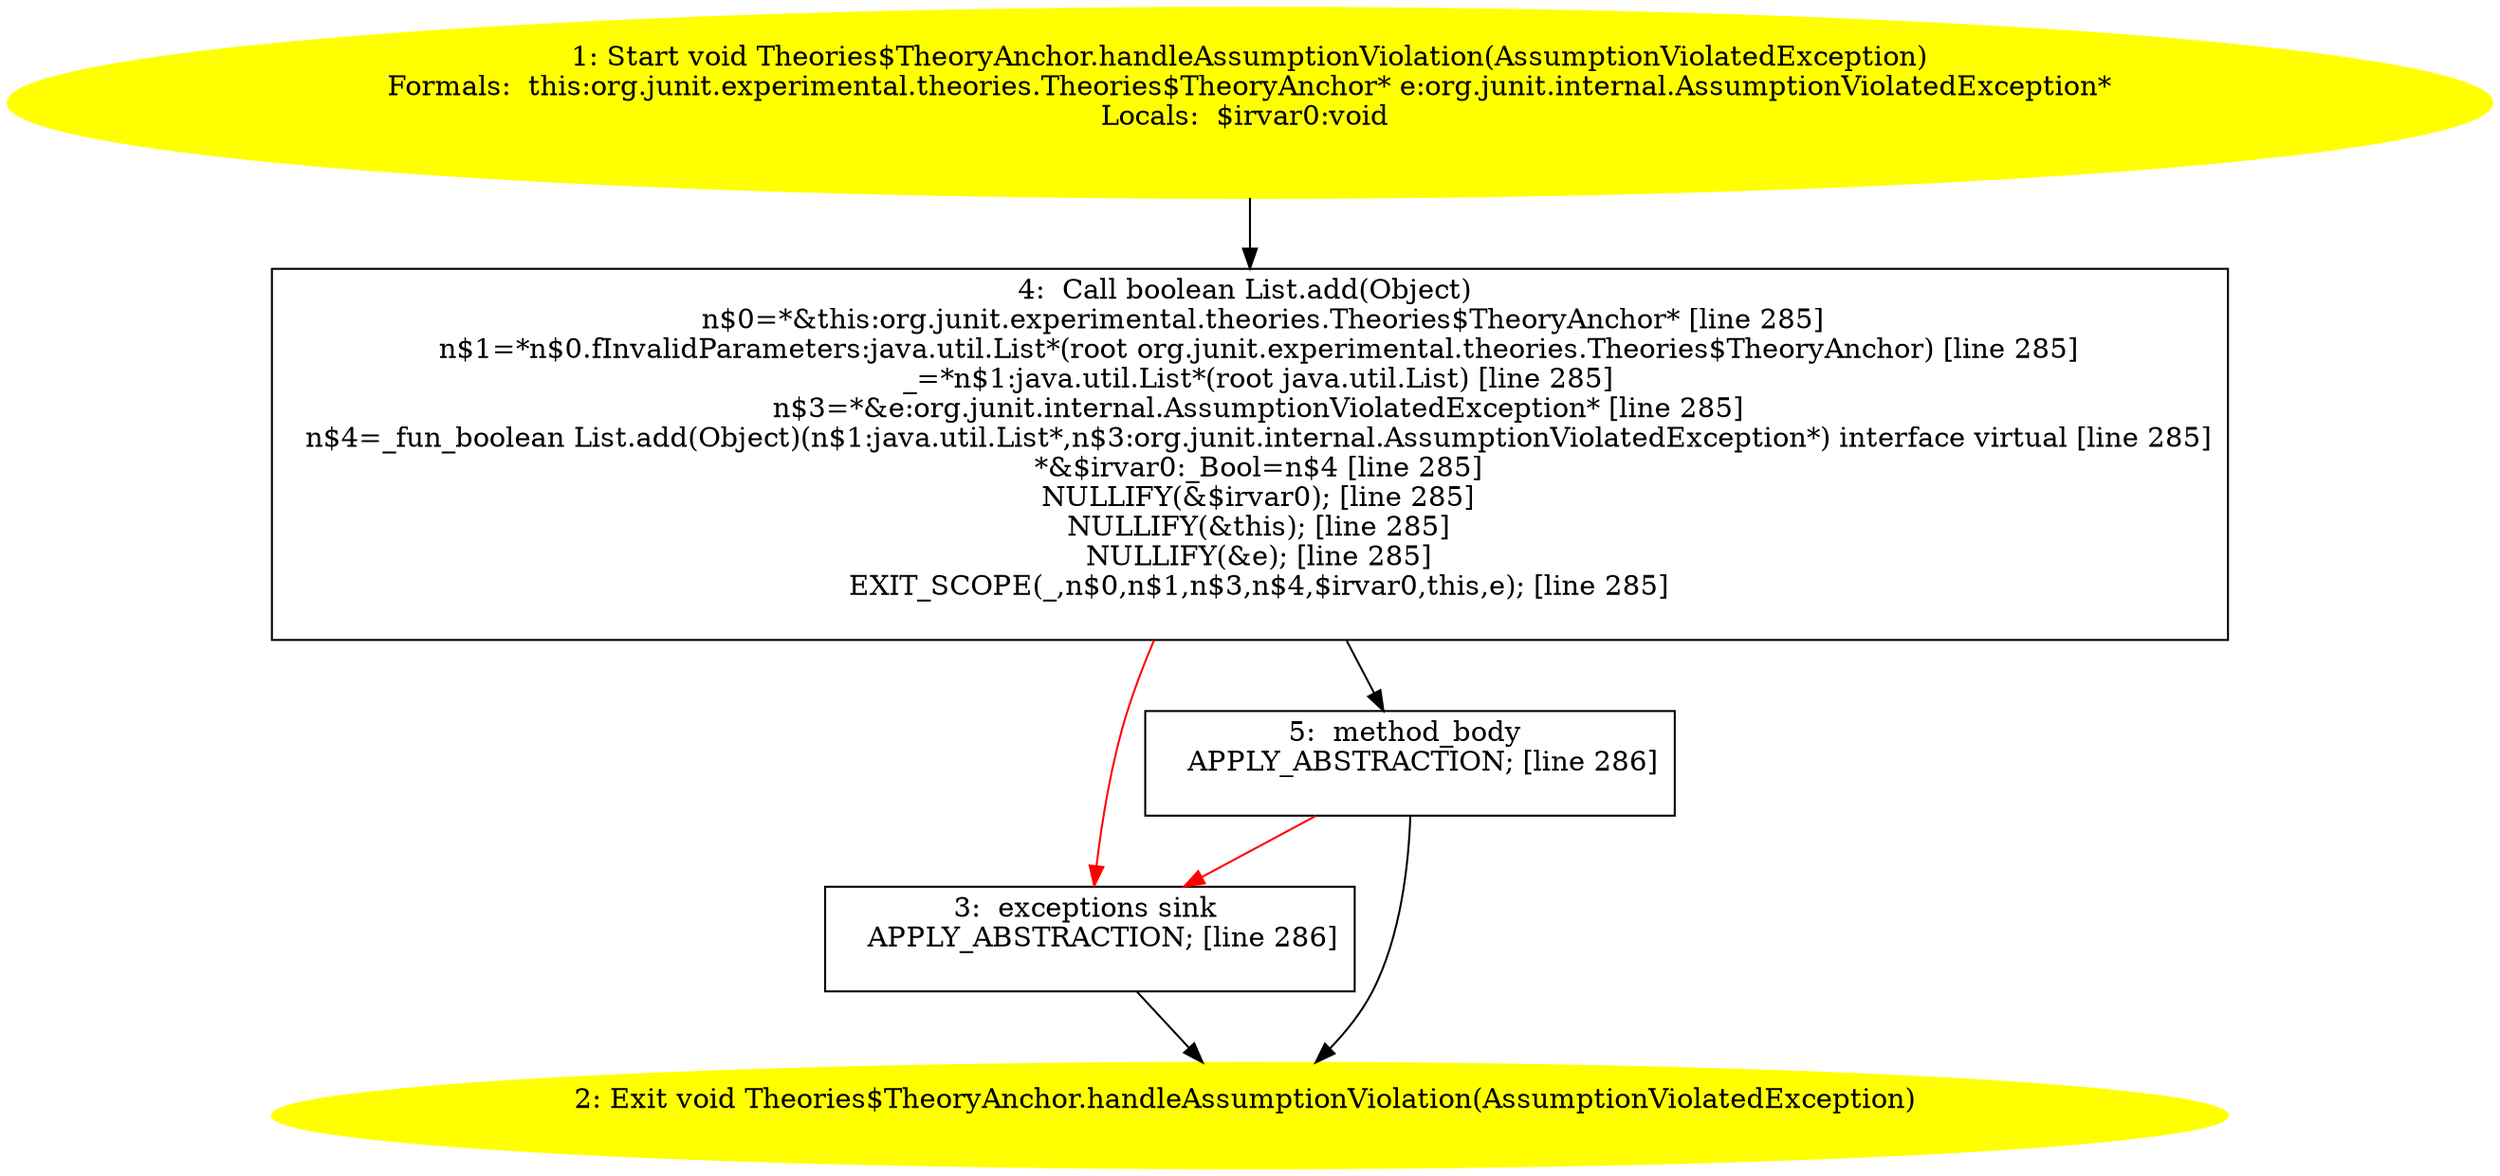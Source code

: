 /* @generated */
digraph cfg {
"org.junit.experimental.theories.Theories$TheoryAnchor.handleAssumptionViolation(org.junit.internal.A.5f9b9eb8bd59d6a308a711995f5ea442_1" [label="1: Start void Theories$TheoryAnchor.handleAssumptionViolation(AssumptionViolatedException)\nFormals:  this:org.junit.experimental.theories.Theories$TheoryAnchor* e:org.junit.internal.AssumptionViolatedException*\nLocals:  $irvar0:void \n  " color=yellow style=filled]
	

	 "org.junit.experimental.theories.Theories$TheoryAnchor.handleAssumptionViolation(org.junit.internal.A.5f9b9eb8bd59d6a308a711995f5ea442_1" -> "org.junit.experimental.theories.Theories$TheoryAnchor.handleAssumptionViolation(org.junit.internal.A.5f9b9eb8bd59d6a308a711995f5ea442_4" ;
"org.junit.experimental.theories.Theories$TheoryAnchor.handleAssumptionViolation(org.junit.internal.A.5f9b9eb8bd59d6a308a711995f5ea442_2" [label="2: Exit void Theories$TheoryAnchor.handleAssumptionViolation(AssumptionViolatedException) \n  " color=yellow style=filled]
	

"org.junit.experimental.theories.Theories$TheoryAnchor.handleAssumptionViolation(org.junit.internal.A.5f9b9eb8bd59d6a308a711995f5ea442_3" [label="3:  exceptions sink \n   APPLY_ABSTRACTION; [line 286]\n " shape="box"]
	

	 "org.junit.experimental.theories.Theories$TheoryAnchor.handleAssumptionViolation(org.junit.internal.A.5f9b9eb8bd59d6a308a711995f5ea442_3" -> "org.junit.experimental.theories.Theories$TheoryAnchor.handleAssumptionViolation(org.junit.internal.A.5f9b9eb8bd59d6a308a711995f5ea442_2" ;
"org.junit.experimental.theories.Theories$TheoryAnchor.handleAssumptionViolation(org.junit.internal.A.5f9b9eb8bd59d6a308a711995f5ea442_4" [label="4:  Call boolean List.add(Object) \n   n$0=*&this:org.junit.experimental.theories.Theories$TheoryAnchor* [line 285]\n  n$1=*n$0.fInvalidParameters:java.util.List*(root org.junit.experimental.theories.Theories$TheoryAnchor) [line 285]\n  _=*n$1:java.util.List*(root java.util.List) [line 285]\n  n$3=*&e:org.junit.internal.AssumptionViolatedException* [line 285]\n  n$4=_fun_boolean List.add(Object)(n$1:java.util.List*,n$3:org.junit.internal.AssumptionViolatedException*) interface virtual [line 285]\n  *&$irvar0:_Bool=n$4 [line 285]\n  NULLIFY(&$irvar0); [line 285]\n  NULLIFY(&this); [line 285]\n  NULLIFY(&e); [line 285]\n  EXIT_SCOPE(_,n$0,n$1,n$3,n$4,$irvar0,this,e); [line 285]\n " shape="box"]
	

	 "org.junit.experimental.theories.Theories$TheoryAnchor.handleAssumptionViolation(org.junit.internal.A.5f9b9eb8bd59d6a308a711995f5ea442_4" -> "org.junit.experimental.theories.Theories$TheoryAnchor.handleAssumptionViolation(org.junit.internal.A.5f9b9eb8bd59d6a308a711995f5ea442_5" ;
	 "org.junit.experimental.theories.Theories$TheoryAnchor.handleAssumptionViolation(org.junit.internal.A.5f9b9eb8bd59d6a308a711995f5ea442_4" -> "org.junit.experimental.theories.Theories$TheoryAnchor.handleAssumptionViolation(org.junit.internal.A.5f9b9eb8bd59d6a308a711995f5ea442_3" [color="red" ];
"org.junit.experimental.theories.Theories$TheoryAnchor.handleAssumptionViolation(org.junit.internal.A.5f9b9eb8bd59d6a308a711995f5ea442_5" [label="5:  method_body \n   APPLY_ABSTRACTION; [line 286]\n " shape="box"]
	

	 "org.junit.experimental.theories.Theories$TheoryAnchor.handleAssumptionViolation(org.junit.internal.A.5f9b9eb8bd59d6a308a711995f5ea442_5" -> "org.junit.experimental.theories.Theories$TheoryAnchor.handleAssumptionViolation(org.junit.internal.A.5f9b9eb8bd59d6a308a711995f5ea442_2" ;
	 "org.junit.experimental.theories.Theories$TheoryAnchor.handleAssumptionViolation(org.junit.internal.A.5f9b9eb8bd59d6a308a711995f5ea442_5" -> "org.junit.experimental.theories.Theories$TheoryAnchor.handleAssumptionViolation(org.junit.internal.A.5f9b9eb8bd59d6a308a711995f5ea442_3" [color="red" ];
}
